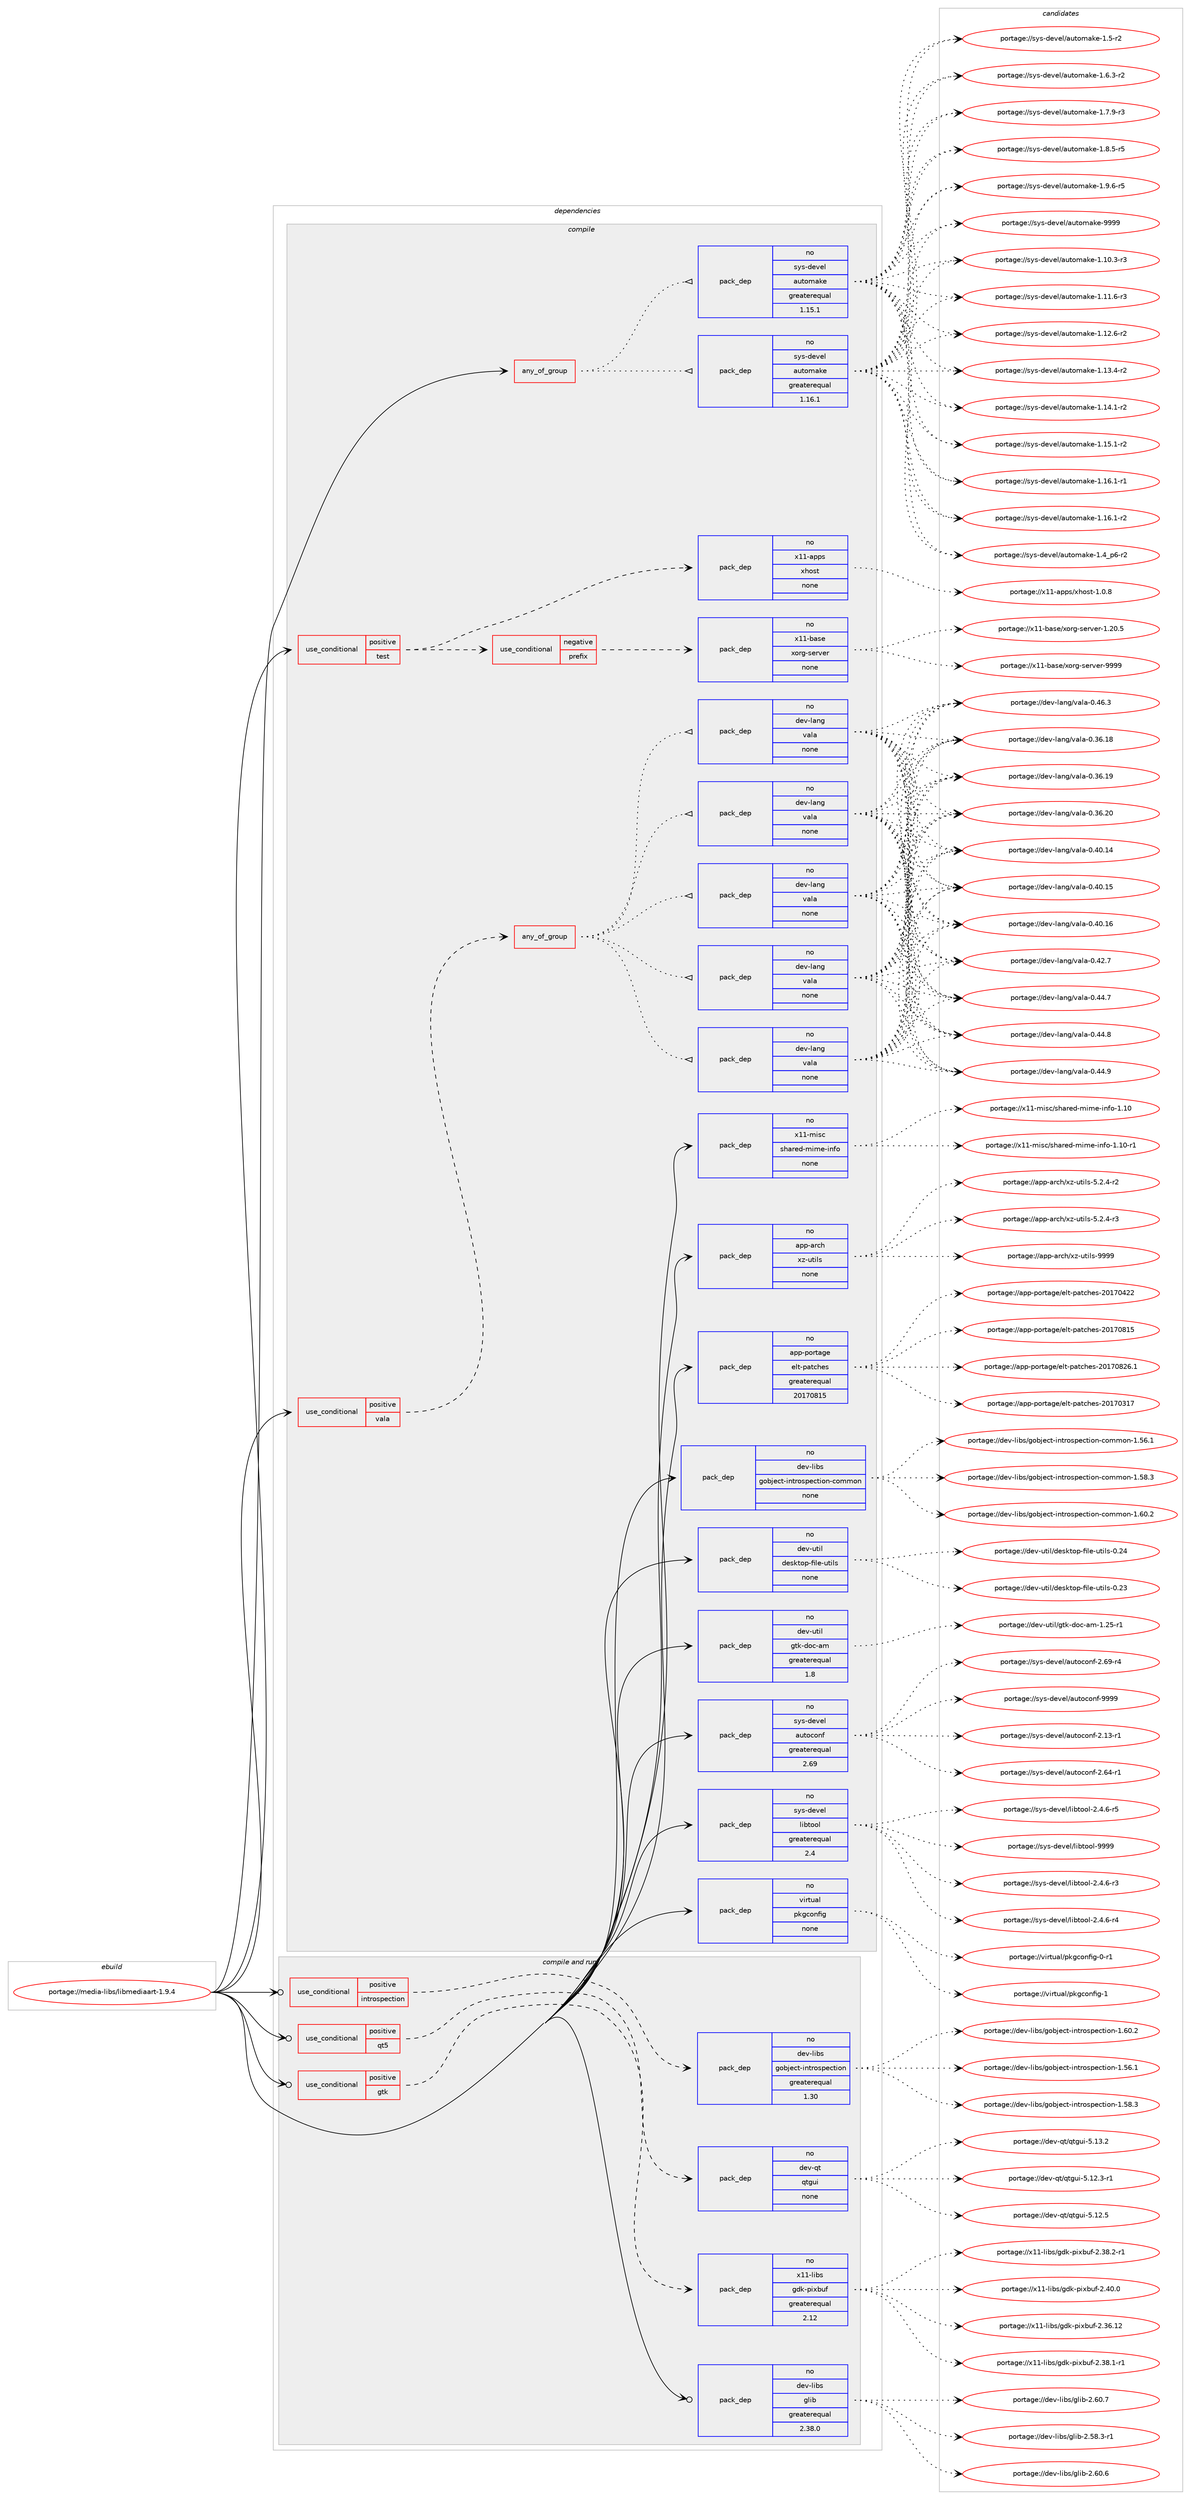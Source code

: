 digraph prolog {

# *************
# Graph options
# *************

newrank=true;
concentrate=true;
compound=true;
graph [rankdir=LR,fontname=Helvetica,fontsize=10,ranksep=1.5];#, ranksep=2.5, nodesep=0.2];
edge  [arrowhead=vee];
node  [fontname=Helvetica,fontsize=10];

# **********
# The ebuild
# **********

subgraph cluster_leftcol {
color=gray;
rank=same;
label=<<i>ebuild</i>>;
id [label="portage://media-libs/libmediaart-1.9.4", color=red, width=4, href="../media-libs/libmediaart-1.9.4.svg"];
}

# ****************
# The dependencies
# ****************

subgraph cluster_midcol {
color=gray;
label=<<i>dependencies</i>>;
subgraph cluster_compile {
fillcolor="#eeeeee";
style=filled;
label=<<i>compile</i>>;
subgraph any5095 {
dependency320853 [label=<<TABLE BORDER="0" CELLBORDER="1" CELLSPACING="0" CELLPADDING="4"><TR><TD CELLPADDING="10">any_of_group</TD></TR></TABLE>>, shape=none, color=red];subgraph pack235538 {
dependency320854 [label=<<TABLE BORDER="0" CELLBORDER="1" CELLSPACING="0" CELLPADDING="4" WIDTH="220"><TR><TD ROWSPAN="6" CELLPADDING="30">pack_dep</TD></TR><TR><TD WIDTH="110">no</TD></TR><TR><TD>sys-devel</TD></TR><TR><TD>automake</TD></TR><TR><TD>greaterequal</TD></TR><TR><TD>1.16.1</TD></TR></TABLE>>, shape=none, color=blue];
}
dependency320853:e -> dependency320854:w [weight=20,style="dotted",arrowhead="oinv"];
subgraph pack235539 {
dependency320855 [label=<<TABLE BORDER="0" CELLBORDER="1" CELLSPACING="0" CELLPADDING="4" WIDTH="220"><TR><TD ROWSPAN="6" CELLPADDING="30">pack_dep</TD></TR><TR><TD WIDTH="110">no</TD></TR><TR><TD>sys-devel</TD></TR><TR><TD>automake</TD></TR><TR><TD>greaterequal</TD></TR><TR><TD>1.15.1</TD></TR></TABLE>>, shape=none, color=blue];
}
dependency320853:e -> dependency320855:w [weight=20,style="dotted",arrowhead="oinv"];
}
id:e -> dependency320853:w [weight=20,style="solid",arrowhead="vee"];
subgraph cond80092 {
dependency320856 [label=<<TABLE BORDER="0" CELLBORDER="1" CELLSPACING="0" CELLPADDING="4"><TR><TD ROWSPAN="3" CELLPADDING="10">use_conditional</TD></TR><TR><TD>positive</TD></TR><TR><TD>test</TD></TR></TABLE>>, shape=none, color=red];
subgraph cond80093 {
dependency320857 [label=<<TABLE BORDER="0" CELLBORDER="1" CELLSPACING="0" CELLPADDING="4"><TR><TD ROWSPAN="3" CELLPADDING="10">use_conditional</TD></TR><TR><TD>negative</TD></TR><TR><TD>prefix</TD></TR></TABLE>>, shape=none, color=red];
subgraph pack235540 {
dependency320858 [label=<<TABLE BORDER="0" CELLBORDER="1" CELLSPACING="0" CELLPADDING="4" WIDTH="220"><TR><TD ROWSPAN="6" CELLPADDING="30">pack_dep</TD></TR><TR><TD WIDTH="110">no</TD></TR><TR><TD>x11-base</TD></TR><TR><TD>xorg-server</TD></TR><TR><TD>none</TD></TR><TR><TD></TD></TR></TABLE>>, shape=none, color=blue];
}
dependency320857:e -> dependency320858:w [weight=20,style="dashed",arrowhead="vee"];
}
dependency320856:e -> dependency320857:w [weight=20,style="dashed",arrowhead="vee"];
subgraph pack235541 {
dependency320859 [label=<<TABLE BORDER="0" CELLBORDER="1" CELLSPACING="0" CELLPADDING="4" WIDTH="220"><TR><TD ROWSPAN="6" CELLPADDING="30">pack_dep</TD></TR><TR><TD WIDTH="110">no</TD></TR><TR><TD>x11-apps</TD></TR><TR><TD>xhost</TD></TR><TR><TD>none</TD></TR><TR><TD></TD></TR></TABLE>>, shape=none, color=blue];
}
dependency320856:e -> dependency320859:w [weight=20,style="dashed",arrowhead="vee"];
}
id:e -> dependency320856:w [weight=20,style="solid",arrowhead="vee"];
subgraph cond80094 {
dependency320860 [label=<<TABLE BORDER="0" CELLBORDER="1" CELLSPACING="0" CELLPADDING="4"><TR><TD ROWSPAN="3" CELLPADDING="10">use_conditional</TD></TR><TR><TD>positive</TD></TR><TR><TD>vala</TD></TR></TABLE>>, shape=none, color=red];
subgraph any5096 {
dependency320861 [label=<<TABLE BORDER="0" CELLBORDER="1" CELLSPACING="0" CELLPADDING="4"><TR><TD CELLPADDING="10">any_of_group</TD></TR></TABLE>>, shape=none, color=red];subgraph pack235542 {
dependency320862 [label=<<TABLE BORDER="0" CELLBORDER="1" CELLSPACING="0" CELLPADDING="4" WIDTH="220"><TR><TD ROWSPAN="6" CELLPADDING="30">pack_dep</TD></TR><TR><TD WIDTH="110">no</TD></TR><TR><TD>dev-lang</TD></TR><TR><TD>vala</TD></TR><TR><TD>none</TD></TR><TR><TD></TD></TR></TABLE>>, shape=none, color=blue];
}
dependency320861:e -> dependency320862:w [weight=20,style="dotted",arrowhead="oinv"];
subgraph pack235543 {
dependency320863 [label=<<TABLE BORDER="0" CELLBORDER="1" CELLSPACING="0" CELLPADDING="4" WIDTH="220"><TR><TD ROWSPAN="6" CELLPADDING="30">pack_dep</TD></TR><TR><TD WIDTH="110">no</TD></TR><TR><TD>dev-lang</TD></TR><TR><TD>vala</TD></TR><TR><TD>none</TD></TR><TR><TD></TD></TR></TABLE>>, shape=none, color=blue];
}
dependency320861:e -> dependency320863:w [weight=20,style="dotted",arrowhead="oinv"];
subgraph pack235544 {
dependency320864 [label=<<TABLE BORDER="0" CELLBORDER="1" CELLSPACING="0" CELLPADDING="4" WIDTH="220"><TR><TD ROWSPAN="6" CELLPADDING="30">pack_dep</TD></TR><TR><TD WIDTH="110">no</TD></TR><TR><TD>dev-lang</TD></TR><TR><TD>vala</TD></TR><TR><TD>none</TD></TR><TR><TD></TD></TR></TABLE>>, shape=none, color=blue];
}
dependency320861:e -> dependency320864:w [weight=20,style="dotted",arrowhead="oinv"];
subgraph pack235545 {
dependency320865 [label=<<TABLE BORDER="0" CELLBORDER="1" CELLSPACING="0" CELLPADDING="4" WIDTH="220"><TR><TD ROWSPAN="6" CELLPADDING="30">pack_dep</TD></TR><TR><TD WIDTH="110">no</TD></TR><TR><TD>dev-lang</TD></TR><TR><TD>vala</TD></TR><TR><TD>none</TD></TR><TR><TD></TD></TR></TABLE>>, shape=none, color=blue];
}
dependency320861:e -> dependency320865:w [weight=20,style="dotted",arrowhead="oinv"];
subgraph pack235546 {
dependency320866 [label=<<TABLE BORDER="0" CELLBORDER="1" CELLSPACING="0" CELLPADDING="4" WIDTH="220"><TR><TD ROWSPAN="6" CELLPADDING="30">pack_dep</TD></TR><TR><TD WIDTH="110">no</TD></TR><TR><TD>dev-lang</TD></TR><TR><TD>vala</TD></TR><TR><TD>none</TD></TR><TR><TD></TD></TR></TABLE>>, shape=none, color=blue];
}
dependency320861:e -> dependency320866:w [weight=20,style="dotted",arrowhead="oinv"];
}
dependency320860:e -> dependency320861:w [weight=20,style="dashed",arrowhead="vee"];
}
id:e -> dependency320860:w [weight=20,style="solid",arrowhead="vee"];
subgraph pack235547 {
dependency320867 [label=<<TABLE BORDER="0" CELLBORDER="1" CELLSPACING="0" CELLPADDING="4" WIDTH="220"><TR><TD ROWSPAN="6" CELLPADDING="30">pack_dep</TD></TR><TR><TD WIDTH="110">no</TD></TR><TR><TD>app-arch</TD></TR><TR><TD>xz-utils</TD></TR><TR><TD>none</TD></TR><TR><TD></TD></TR></TABLE>>, shape=none, color=blue];
}
id:e -> dependency320867:w [weight=20,style="solid",arrowhead="vee"];
subgraph pack235548 {
dependency320868 [label=<<TABLE BORDER="0" CELLBORDER="1" CELLSPACING="0" CELLPADDING="4" WIDTH="220"><TR><TD ROWSPAN="6" CELLPADDING="30">pack_dep</TD></TR><TR><TD WIDTH="110">no</TD></TR><TR><TD>app-portage</TD></TR><TR><TD>elt-patches</TD></TR><TR><TD>greaterequal</TD></TR><TR><TD>20170815</TD></TR></TABLE>>, shape=none, color=blue];
}
id:e -> dependency320868:w [weight=20,style="solid",arrowhead="vee"];
subgraph pack235549 {
dependency320869 [label=<<TABLE BORDER="0" CELLBORDER="1" CELLSPACING="0" CELLPADDING="4" WIDTH="220"><TR><TD ROWSPAN="6" CELLPADDING="30">pack_dep</TD></TR><TR><TD WIDTH="110">no</TD></TR><TR><TD>dev-libs</TD></TR><TR><TD>gobject-introspection-common</TD></TR><TR><TD>none</TD></TR><TR><TD></TD></TR></TABLE>>, shape=none, color=blue];
}
id:e -> dependency320869:w [weight=20,style="solid",arrowhead="vee"];
subgraph pack235550 {
dependency320870 [label=<<TABLE BORDER="0" CELLBORDER="1" CELLSPACING="0" CELLPADDING="4" WIDTH="220"><TR><TD ROWSPAN="6" CELLPADDING="30">pack_dep</TD></TR><TR><TD WIDTH="110">no</TD></TR><TR><TD>dev-util</TD></TR><TR><TD>desktop-file-utils</TD></TR><TR><TD>none</TD></TR><TR><TD></TD></TR></TABLE>>, shape=none, color=blue];
}
id:e -> dependency320870:w [weight=20,style="solid",arrowhead="vee"];
subgraph pack235551 {
dependency320871 [label=<<TABLE BORDER="0" CELLBORDER="1" CELLSPACING="0" CELLPADDING="4" WIDTH="220"><TR><TD ROWSPAN="6" CELLPADDING="30">pack_dep</TD></TR><TR><TD WIDTH="110">no</TD></TR><TR><TD>dev-util</TD></TR><TR><TD>gtk-doc-am</TD></TR><TR><TD>greaterequal</TD></TR><TR><TD>1.8</TD></TR></TABLE>>, shape=none, color=blue];
}
id:e -> dependency320871:w [weight=20,style="solid",arrowhead="vee"];
subgraph pack235552 {
dependency320872 [label=<<TABLE BORDER="0" CELLBORDER="1" CELLSPACING="0" CELLPADDING="4" WIDTH="220"><TR><TD ROWSPAN="6" CELLPADDING="30">pack_dep</TD></TR><TR><TD WIDTH="110">no</TD></TR><TR><TD>sys-devel</TD></TR><TR><TD>autoconf</TD></TR><TR><TD>greaterequal</TD></TR><TR><TD>2.69</TD></TR></TABLE>>, shape=none, color=blue];
}
id:e -> dependency320872:w [weight=20,style="solid",arrowhead="vee"];
subgraph pack235553 {
dependency320873 [label=<<TABLE BORDER="0" CELLBORDER="1" CELLSPACING="0" CELLPADDING="4" WIDTH="220"><TR><TD ROWSPAN="6" CELLPADDING="30">pack_dep</TD></TR><TR><TD WIDTH="110">no</TD></TR><TR><TD>sys-devel</TD></TR><TR><TD>libtool</TD></TR><TR><TD>greaterequal</TD></TR><TR><TD>2.4</TD></TR></TABLE>>, shape=none, color=blue];
}
id:e -> dependency320873:w [weight=20,style="solid",arrowhead="vee"];
subgraph pack235554 {
dependency320874 [label=<<TABLE BORDER="0" CELLBORDER="1" CELLSPACING="0" CELLPADDING="4" WIDTH="220"><TR><TD ROWSPAN="6" CELLPADDING="30">pack_dep</TD></TR><TR><TD WIDTH="110">no</TD></TR><TR><TD>virtual</TD></TR><TR><TD>pkgconfig</TD></TR><TR><TD>none</TD></TR><TR><TD></TD></TR></TABLE>>, shape=none, color=blue];
}
id:e -> dependency320874:w [weight=20,style="solid",arrowhead="vee"];
subgraph pack235555 {
dependency320875 [label=<<TABLE BORDER="0" CELLBORDER="1" CELLSPACING="0" CELLPADDING="4" WIDTH="220"><TR><TD ROWSPAN="6" CELLPADDING="30">pack_dep</TD></TR><TR><TD WIDTH="110">no</TD></TR><TR><TD>x11-misc</TD></TR><TR><TD>shared-mime-info</TD></TR><TR><TD>none</TD></TR><TR><TD></TD></TR></TABLE>>, shape=none, color=blue];
}
id:e -> dependency320875:w [weight=20,style="solid",arrowhead="vee"];
}
subgraph cluster_compileandrun {
fillcolor="#eeeeee";
style=filled;
label=<<i>compile and run</i>>;
subgraph cond80095 {
dependency320876 [label=<<TABLE BORDER="0" CELLBORDER="1" CELLSPACING="0" CELLPADDING="4"><TR><TD ROWSPAN="3" CELLPADDING="10">use_conditional</TD></TR><TR><TD>positive</TD></TR><TR><TD>gtk</TD></TR></TABLE>>, shape=none, color=red];
subgraph pack235556 {
dependency320877 [label=<<TABLE BORDER="0" CELLBORDER="1" CELLSPACING="0" CELLPADDING="4" WIDTH="220"><TR><TD ROWSPAN="6" CELLPADDING="30">pack_dep</TD></TR><TR><TD WIDTH="110">no</TD></TR><TR><TD>x11-libs</TD></TR><TR><TD>gdk-pixbuf</TD></TR><TR><TD>greaterequal</TD></TR><TR><TD>2.12</TD></TR></TABLE>>, shape=none, color=blue];
}
dependency320876:e -> dependency320877:w [weight=20,style="dashed",arrowhead="vee"];
}
id:e -> dependency320876:w [weight=20,style="solid",arrowhead="odotvee"];
subgraph cond80096 {
dependency320878 [label=<<TABLE BORDER="0" CELLBORDER="1" CELLSPACING="0" CELLPADDING="4"><TR><TD ROWSPAN="3" CELLPADDING="10">use_conditional</TD></TR><TR><TD>positive</TD></TR><TR><TD>introspection</TD></TR></TABLE>>, shape=none, color=red];
subgraph pack235557 {
dependency320879 [label=<<TABLE BORDER="0" CELLBORDER="1" CELLSPACING="0" CELLPADDING="4" WIDTH="220"><TR><TD ROWSPAN="6" CELLPADDING="30">pack_dep</TD></TR><TR><TD WIDTH="110">no</TD></TR><TR><TD>dev-libs</TD></TR><TR><TD>gobject-introspection</TD></TR><TR><TD>greaterequal</TD></TR><TR><TD>1.30</TD></TR></TABLE>>, shape=none, color=blue];
}
dependency320878:e -> dependency320879:w [weight=20,style="dashed",arrowhead="vee"];
}
id:e -> dependency320878:w [weight=20,style="solid",arrowhead="odotvee"];
subgraph cond80097 {
dependency320880 [label=<<TABLE BORDER="0" CELLBORDER="1" CELLSPACING="0" CELLPADDING="4"><TR><TD ROWSPAN="3" CELLPADDING="10">use_conditional</TD></TR><TR><TD>positive</TD></TR><TR><TD>qt5</TD></TR></TABLE>>, shape=none, color=red];
subgraph pack235558 {
dependency320881 [label=<<TABLE BORDER="0" CELLBORDER="1" CELLSPACING="0" CELLPADDING="4" WIDTH="220"><TR><TD ROWSPAN="6" CELLPADDING="30">pack_dep</TD></TR><TR><TD WIDTH="110">no</TD></TR><TR><TD>dev-qt</TD></TR><TR><TD>qtgui</TD></TR><TR><TD>none</TD></TR><TR><TD></TD></TR></TABLE>>, shape=none, color=blue];
}
dependency320880:e -> dependency320881:w [weight=20,style="dashed",arrowhead="vee"];
}
id:e -> dependency320880:w [weight=20,style="solid",arrowhead="odotvee"];
subgraph pack235559 {
dependency320882 [label=<<TABLE BORDER="0" CELLBORDER="1" CELLSPACING="0" CELLPADDING="4" WIDTH="220"><TR><TD ROWSPAN="6" CELLPADDING="30">pack_dep</TD></TR><TR><TD WIDTH="110">no</TD></TR><TR><TD>dev-libs</TD></TR><TR><TD>glib</TD></TR><TR><TD>greaterequal</TD></TR><TR><TD>2.38.0</TD></TR></TABLE>>, shape=none, color=blue];
}
id:e -> dependency320882:w [weight=20,style="solid",arrowhead="odotvee"];
}
subgraph cluster_run {
fillcolor="#eeeeee";
style=filled;
label=<<i>run</i>>;
}
}

# **************
# The candidates
# **************

subgraph cluster_choices {
rank=same;
color=gray;
label=<<i>candidates</i>>;

subgraph choice235538 {
color=black;
nodesep=1;
choiceportage11512111545100101118101108479711711611110997107101454946494846514511451 [label="portage://sys-devel/automake-1.10.3-r3", color=red, width=4,href="../sys-devel/automake-1.10.3-r3.svg"];
choiceportage11512111545100101118101108479711711611110997107101454946494946544511451 [label="portage://sys-devel/automake-1.11.6-r3", color=red, width=4,href="../sys-devel/automake-1.11.6-r3.svg"];
choiceportage11512111545100101118101108479711711611110997107101454946495046544511450 [label="portage://sys-devel/automake-1.12.6-r2", color=red, width=4,href="../sys-devel/automake-1.12.6-r2.svg"];
choiceportage11512111545100101118101108479711711611110997107101454946495146524511450 [label="portage://sys-devel/automake-1.13.4-r2", color=red, width=4,href="../sys-devel/automake-1.13.4-r2.svg"];
choiceportage11512111545100101118101108479711711611110997107101454946495246494511450 [label="portage://sys-devel/automake-1.14.1-r2", color=red, width=4,href="../sys-devel/automake-1.14.1-r2.svg"];
choiceportage11512111545100101118101108479711711611110997107101454946495346494511450 [label="portage://sys-devel/automake-1.15.1-r2", color=red, width=4,href="../sys-devel/automake-1.15.1-r2.svg"];
choiceportage11512111545100101118101108479711711611110997107101454946495446494511449 [label="portage://sys-devel/automake-1.16.1-r1", color=red, width=4,href="../sys-devel/automake-1.16.1-r1.svg"];
choiceportage11512111545100101118101108479711711611110997107101454946495446494511450 [label="portage://sys-devel/automake-1.16.1-r2", color=red, width=4,href="../sys-devel/automake-1.16.1-r2.svg"];
choiceportage115121115451001011181011084797117116111109971071014549465295112544511450 [label="portage://sys-devel/automake-1.4_p6-r2", color=red, width=4,href="../sys-devel/automake-1.4_p6-r2.svg"];
choiceportage11512111545100101118101108479711711611110997107101454946534511450 [label="portage://sys-devel/automake-1.5-r2", color=red, width=4,href="../sys-devel/automake-1.5-r2.svg"];
choiceportage115121115451001011181011084797117116111109971071014549465446514511450 [label="portage://sys-devel/automake-1.6.3-r2", color=red, width=4,href="../sys-devel/automake-1.6.3-r2.svg"];
choiceportage115121115451001011181011084797117116111109971071014549465546574511451 [label="portage://sys-devel/automake-1.7.9-r3", color=red, width=4,href="../sys-devel/automake-1.7.9-r3.svg"];
choiceportage115121115451001011181011084797117116111109971071014549465646534511453 [label="portage://sys-devel/automake-1.8.5-r5", color=red, width=4,href="../sys-devel/automake-1.8.5-r5.svg"];
choiceportage115121115451001011181011084797117116111109971071014549465746544511453 [label="portage://sys-devel/automake-1.9.6-r5", color=red, width=4,href="../sys-devel/automake-1.9.6-r5.svg"];
choiceportage115121115451001011181011084797117116111109971071014557575757 [label="portage://sys-devel/automake-9999", color=red, width=4,href="../sys-devel/automake-9999.svg"];
dependency320854:e -> choiceportage11512111545100101118101108479711711611110997107101454946494846514511451:w [style=dotted,weight="100"];
dependency320854:e -> choiceportage11512111545100101118101108479711711611110997107101454946494946544511451:w [style=dotted,weight="100"];
dependency320854:e -> choiceportage11512111545100101118101108479711711611110997107101454946495046544511450:w [style=dotted,weight="100"];
dependency320854:e -> choiceportage11512111545100101118101108479711711611110997107101454946495146524511450:w [style=dotted,weight="100"];
dependency320854:e -> choiceportage11512111545100101118101108479711711611110997107101454946495246494511450:w [style=dotted,weight="100"];
dependency320854:e -> choiceportage11512111545100101118101108479711711611110997107101454946495346494511450:w [style=dotted,weight="100"];
dependency320854:e -> choiceportage11512111545100101118101108479711711611110997107101454946495446494511449:w [style=dotted,weight="100"];
dependency320854:e -> choiceportage11512111545100101118101108479711711611110997107101454946495446494511450:w [style=dotted,weight="100"];
dependency320854:e -> choiceportage115121115451001011181011084797117116111109971071014549465295112544511450:w [style=dotted,weight="100"];
dependency320854:e -> choiceportage11512111545100101118101108479711711611110997107101454946534511450:w [style=dotted,weight="100"];
dependency320854:e -> choiceportage115121115451001011181011084797117116111109971071014549465446514511450:w [style=dotted,weight="100"];
dependency320854:e -> choiceportage115121115451001011181011084797117116111109971071014549465546574511451:w [style=dotted,weight="100"];
dependency320854:e -> choiceportage115121115451001011181011084797117116111109971071014549465646534511453:w [style=dotted,weight="100"];
dependency320854:e -> choiceportage115121115451001011181011084797117116111109971071014549465746544511453:w [style=dotted,weight="100"];
dependency320854:e -> choiceportage115121115451001011181011084797117116111109971071014557575757:w [style=dotted,weight="100"];
}
subgraph choice235539 {
color=black;
nodesep=1;
choiceportage11512111545100101118101108479711711611110997107101454946494846514511451 [label="portage://sys-devel/automake-1.10.3-r3", color=red, width=4,href="../sys-devel/automake-1.10.3-r3.svg"];
choiceportage11512111545100101118101108479711711611110997107101454946494946544511451 [label="portage://sys-devel/automake-1.11.6-r3", color=red, width=4,href="../sys-devel/automake-1.11.6-r3.svg"];
choiceportage11512111545100101118101108479711711611110997107101454946495046544511450 [label="portage://sys-devel/automake-1.12.6-r2", color=red, width=4,href="../sys-devel/automake-1.12.6-r2.svg"];
choiceportage11512111545100101118101108479711711611110997107101454946495146524511450 [label="portage://sys-devel/automake-1.13.4-r2", color=red, width=4,href="../sys-devel/automake-1.13.4-r2.svg"];
choiceportage11512111545100101118101108479711711611110997107101454946495246494511450 [label="portage://sys-devel/automake-1.14.1-r2", color=red, width=4,href="../sys-devel/automake-1.14.1-r2.svg"];
choiceportage11512111545100101118101108479711711611110997107101454946495346494511450 [label="portage://sys-devel/automake-1.15.1-r2", color=red, width=4,href="../sys-devel/automake-1.15.1-r2.svg"];
choiceportage11512111545100101118101108479711711611110997107101454946495446494511449 [label="portage://sys-devel/automake-1.16.1-r1", color=red, width=4,href="../sys-devel/automake-1.16.1-r1.svg"];
choiceportage11512111545100101118101108479711711611110997107101454946495446494511450 [label="portage://sys-devel/automake-1.16.1-r2", color=red, width=4,href="../sys-devel/automake-1.16.1-r2.svg"];
choiceportage115121115451001011181011084797117116111109971071014549465295112544511450 [label="portage://sys-devel/automake-1.4_p6-r2", color=red, width=4,href="../sys-devel/automake-1.4_p6-r2.svg"];
choiceportage11512111545100101118101108479711711611110997107101454946534511450 [label="portage://sys-devel/automake-1.5-r2", color=red, width=4,href="../sys-devel/automake-1.5-r2.svg"];
choiceportage115121115451001011181011084797117116111109971071014549465446514511450 [label="portage://sys-devel/automake-1.6.3-r2", color=red, width=4,href="../sys-devel/automake-1.6.3-r2.svg"];
choiceportage115121115451001011181011084797117116111109971071014549465546574511451 [label="portage://sys-devel/automake-1.7.9-r3", color=red, width=4,href="../sys-devel/automake-1.7.9-r3.svg"];
choiceportage115121115451001011181011084797117116111109971071014549465646534511453 [label="portage://sys-devel/automake-1.8.5-r5", color=red, width=4,href="../sys-devel/automake-1.8.5-r5.svg"];
choiceportage115121115451001011181011084797117116111109971071014549465746544511453 [label="portage://sys-devel/automake-1.9.6-r5", color=red, width=4,href="../sys-devel/automake-1.9.6-r5.svg"];
choiceportage115121115451001011181011084797117116111109971071014557575757 [label="portage://sys-devel/automake-9999", color=red, width=4,href="../sys-devel/automake-9999.svg"];
dependency320855:e -> choiceportage11512111545100101118101108479711711611110997107101454946494846514511451:w [style=dotted,weight="100"];
dependency320855:e -> choiceportage11512111545100101118101108479711711611110997107101454946494946544511451:w [style=dotted,weight="100"];
dependency320855:e -> choiceportage11512111545100101118101108479711711611110997107101454946495046544511450:w [style=dotted,weight="100"];
dependency320855:e -> choiceportage11512111545100101118101108479711711611110997107101454946495146524511450:w [style=dotted,weight="100"];
dependency320855:e -> choiceportage11512111545100101118101108479711711611110997107101454946495246494511450:w [style=dotted,weight="100"];
dependency320855:e -> choiceportage11512111545100101118101108479711711611110997107101454946495346494511450:w [style=dotted,weight="100"];
dependency320855:e -> choiceportage11512111545100101118101108479711711611110997107101454946495446494511449:w [style=dotted,weight="100"];
dependency320855:e -> choiceportage11512111545100101118101108479711711611110997107101454946495446494511450:w [style=dotted,weight="100"];
dependency320855:e -> choiceportage115121115451001011181011084797117116111109971071014549465295112544511450:w [style=dotted,weight="100"];
dependency320855:e -> choiceportage11512111545100101118101108479711711611110997107101454946534511450:w [style=dotted,weight="100"];
dependency320855:e -> choiceportage115121115451001011181011084797117116111109971071014549465446514511450:w [style=dotted,weight="100"];
dependency320855:e -> choiceportage115121115451001011181011084797117116111109971071014549465546574511451:w [style=dotted,weight="100"];
dependency320855:e -> choiceportage115121115451001011181011084797117116111109971071014549465646534511453:w [style=dotted,weight="100"];
dependency320855:e -> choiceportage115121115451001011181011084797117116111109971071014549465746544511453:w [style=dotted,weight="100"];
dependency320855:e -> choiceportage115121115451001011181011084797117116111109971071014557575757:w [style=dotted,weight="100"];
}
subgraph choice235540 {
color=black;
nodesep=1;
choiceportage1204949459897115101471201111141034511510111411810111445494650484653 [label="portage://x11-base/xorg-server-1.20.5", color=red, width=4,href="../x11-base/xorg-server-1.20.5.svg"];
choiceportage120494945989711510147120111114103451151011141181011144557575757 [label="portage://x11-base/xorg-server-9999", color=red, width=4,href="../x11-base/xorg-server-9999.svg"];
dependency320858:e -> choiceportage1204949459897115101471201111141034511510111411810111445494650484653:w [style=dotted,weight="100"];
dependency320858:e -> choiceportage120494945989711510147120111114103451151011141181011144557575757:w [style=dotted,weight="100"];
}
subgraph choice235541 {
color=black;
nodesep=1;
choiceportage1204949459711211211547120104111115116454946484656 [label="portage://x11-apps/xhost-1.0.8", color=red, width=4,href="../x11-apps/xhost-1.0.8.svg"];
dependency320859:e -> choiceportage1204949459711211211547120104111115116454946484656:w [style=dotted,weight="100"];
}
subgraph choice235542 {
color=black;
nodesep=1;
choiceportage10010111845108971101034711897108974548465154464956 [label="portage://dev-lang/vala-0.36.18", color=red, width=4,href="../dev-lang/vala-0.36.18.svg"];
choiceportage10010111845108971101034711897108974548465154464957 [label="portage://dev-lang/vala-0.36.19", color=red, width=4,href="../dev-lang/vala-0.36.19.svg"];
choiceportage10010111845108971101034711897108974548465154465048 [label="portage://dev-lang/vala-0.36.20", color=red, width=4,href="../dev-lang/vala-0.36.20.svg"];
choiceportage10010111845108971101034711897108974548465248464952 [label="portage://dev-lang/vala-0.40.14", color=red, width=4,href="../dev-lang/vala-0.40.14.svg"];
choiceportage10010111845108971101034711897108974548465248464953 [label="portage://dev-lang/vala-0.40.15", color=red, width=4,href="../dev-lang/vala-0.40.15.svg"];
choiceportage10010111845108971101034711897108974548465248464954 [label="portage://dev-lang/vala-0.40.16", color=red, width=4,href="../dev-lang/vala-0.40.16.svg"];
choiceportage100101118451089711010347118971089745484652504655 [label="portage://dev-lang/vala-0.42.7", color=red, width=4,href="../dev-lang/vala-0.42.7.svg"];
choiceportage100101118451089711010347118971089745484652524655 [label="portage://dev-lang/vala-0.44.7", color=red, width=4,href="../dev-lang/vala-0.44.7.svg"];
choiceportage100101118451089711010347118971089745484652524656 [label="portage://dev-lang/vala-0.44.8", color=red, width=4,href="../dev-lang/vala-0.44.8.svg"];
choiceportage100101118451089711010347118971089745484652524657 [label="portage://dev-lang/vala-0.44.9", color=red, width=4,href="../dev-lang/vala-0.44.9.svg"];
choiceportage100101118451089711010347118971089745484652544651 [label="portage://dev-lang/vala-0.46.3", color=red, width=4,href="../dev-lang/vala-0.46.3.svg"];
dependency320862:e -> choiceportage10010111845108971101034711897108974548465154464956:w [style=dotted,weight="100"];
dependency320862:e -> choiceportage10010111845108971101034711897108974548465154464957:w [style=dotted,weight="100"];
dependency320862:e -> choiceportage10010111845108971101034711897108974548465154465048:w [style=dotted,weight="100"];
dependency320862:e -> choiceportage10010111845108971101034711897108974548465248464952:w [style=dotted,weight="100"];
dependency320862:e -> choiceportage10010111845108971101034711897108974548465248464953:w [style=dotted,weight="100"];
dependency320862:e -> choiceportage10010111845108971101034711897108974548465248464954:w [style=dotted,weight="100"];
dependency320862:e -> choiceportage100101118451089711010347118971089745484652504655:w [style=dotted,weight="100"];
dependency320862:e -> choiceportage100101118451089711010347118971089745484652524655:w [style=dotted,weight="100"];
dependency320862:e -> choiceportage100101118451089711010347118971089745484652524656:w [style=dotted,weight="100"];
dependency320862:e -> choiceportage100101118451089711010347118971089745484652524657:w [style=dotted,weight="100"];
dependency320862:e -> choiceportage100101118451089711010347118971089745484652544651:w [style=dotted,weight="100"];
}
subgraph choice235543 {
color=black;
nodesep=1;
choiceportage10010111845108971101034711897108974548465154464956 [label="portage://dev-lang/vala-0.36.18", color=red, width=4,href="../dev-lang/vala-0.36.18.svg"];
choiceportage10010111845108971101034711897108974548465154464957 [label="portage://dev-lang/vala-0.36.19", color=red, width=4,href="../dev-lang/vala-0.36.19.svg"];
choiceportage10010111845108971101034711897108974548465154465048 [label="portage://dev-lang/vala-0.36.20", color=red, width=4,href="../dev-lang/vala-0.36.20.svg"];
choiceportage10010111845108971101034711897108974548465248464952 [label="portage://dev-lang/vala-0.40.14", color=red, width=4,href="../dev-lang/vala-0.40.14.svg"];
choiceportage10010111845108971101034711897108974548465248464953 [label="portage://dev-lang/vala-0.40.15", color=red, width=4,href="../dev-lang/vala-0.40.15.svg"];
choiceportage10010111845108971101034711897108974548465248464954 [label="portage://dev-lang/vala-0.40.16", color=red, width=4,href="../dev-lang/vala-0.40.16.svg"];
choiceportage100101118451089711010347118971089745484652504655 [label="portage://dev-lang/vala-0.42.7", color=red, width=4,href="../dev-lang/vala-0.42.7.svg"];
choiceportage100101118451089711010347118971089745484652524655 [label="portage://dev-lang/vala-0.44.7", color=red, width=4,href="../dev-lang/vala-0.44.7.svg"];
choiceportage100101118451089711010347118971089745484652524656 [label="portage://dev-lang/vala-0.44.8", color=red, width=4,href="../dev-lang/vala-0.44.8.svg"];
choiceportage100101118451089711010347118971089745484652524657 [label="portage://dev-lang/vala-0.44.9", color=red, width=4,href="../dev-lang/vala-0.44.9.svg"];
choiceportage100101118451089711010347118971089745484652544651 [label="portage://dev-lang/vala-0.46.3", color=red, width=4,href="../dev-lang/vala-0.46.3.svg"];
dependency320863:e -> choiceportage10010111845108971101034711897108974548465154464956:w [style=dotted,weight="100"];
dependency320863:e -> choiceportage10010111845108971101034711897108974548465154464957:w [style=dotted,weight="100"];
dependency320863:e -> choiceportage10010111845108971101034711897108974548465154465048:w [style=dotted,weight="100"];
dependency320863:e -> choiceportage10010111845108971101034711897108974548465248464952:w [style=dotted,weight="100"];
dependency320863:e -> choiceportage10010111845108971101034711897108974548465248464953:w [style=dotted,weight="100"];
dependency320863:e -> choiceportage10010111845108971101034711897108974548465248464954:w [style=dotted,weight="100"];
dependency320863:e -> choiceportage100101118451089711010347118971089745484652504655:w [style=dotted,weight="100"];
dependency320863:e -> choiceportage100101118451089711010347118971089745484652524655:w [style=dotted,weight="100"];
dependency320863:e -> choiceportage100101118451089711010347118971089745484652524656:w [style=dotted,weight="100"];
dependency320863:e -> choiceportage100101118451089711010347118971089745484652524657:w [style=dotted,weight="100"];
dependency320863:e -> choiceportage100101118451089711010347118971089745484652544651:w [style=dotted,weight="100"];
}
subgraph choice235544 {
color=black;
nodesep=1;
choiceportage10010111845108971101034711897108974548465154464956 [label="portage://dev-lang/vala-0.36.18", color=red, width=4,href="../dev-lang/vala-0.36.18.svg"];
choiceportage10010111845108971101034711897108974548465154464957 [label="portage://dev-lang/vala-0.36.19", color=red, width=4,href="../dev-lang/vala-0.36.19.svg"];
choiceportage10010111845108971101034711897108974548465154465048 [label="portage://dev-lang/vala-0.36.20", color=red, width=4,href="../dev-lang/vala-0.36.20.svg"];
choiceportage10010111845108971101034711897108974548465248464952 [label="portage://dev-lang/vala-0.40.14", color=red, width=4,href="../dev-lang/vala-0.40.14.svg"];
choiceportage10010111845108971101034711897108974548465248464953 [label="portage://dev-lang/vala-0.40.15", color=red, width=4,href="../dev-lang/vala-0.40.15.svg"];
choiceportage10010111845108971101034711897108974548465248464954 [label="portage://dev-lang/vala-0.40.16", color=red, width=4,href="../dev-lang/vala-0.40.16.svg"];
choiceportage100101118451089711010347118971089745484652504655 [label="portage://dev-lang/vala-0.42.7", color=red, width=4,href="../dev-lang/vala-0.42.7.svg"];
choiceportage100101118451089711010347118971089745484652524655 [label="portage://dev-lang/vala-0.44.7", color=red, width=4,href="../dev-lang/vala-0.44.7.svg"];
choiceportage100101118451089711010347118971089745484652524656 [label="portage://dev-lang/vala-0.44.8", color=red, width=4,href="../dev-lang/vala-0.44.8.svg"];
choiceportage100101118451089711010347118971089745484652524657 [label="portage://dev-lang/vala-0.44.9", color=red, width=4,href="../dev-lang/vala-0.44.9.svg"];
choiceportage100101118451089711010347118971089745484652544651 [label="portage://dev-lang/vala-0.46.3", color=red, width=4,href="../dev-lang/vala-0.46.3.svg"];
dependency320864:e -> choiceportage10010111845108971101034711897108974548465154464956:w [style=dotted,weight="100"];
dependency320864:e -> choiceportage10010111845108971101034711897108974548465154464957:w [style=dotted,weight="100"];
dependency320864:e -> choiceportage10010111845108971101034711897108974548465154465048:w [style=dotted,weight="100"];
dependency320864:e -> choiceportage10010111845108971101034711897108974548465248464952:w [style=dotted,weight="100"];
dependency320864:e -> choiceportage10010111845108971101034711897108974548465248464953:w [style=dotted,weight="100"];
dependency320864:e -> choiceportage10010111845108971101034711897108974548465248464954:w [style=dotted,weight="100"];
dependency320864:e -> choiceportage100101118451089711010347118971089745484652504655:w [style=dotted,weight="100"];
dependency320864:e -> choiceportage100101118451089711010347118971089745484652524655:w [style=dotted,weight="100"];
dependency320864:e -> choiceportage100101118451089711010347118971089745484652524656:w [style=dotted,weight="100"];
dependency320864:e -> choiceportage100101118451089711010347118971089745484652524657:w [style=dotted,weight="100"];
dependency320864:e -> choiceportage100101118451089711010347118971089745484652544651:w [style=dotted,weight="100"];
}
subgraph choice235545 {
color=black;
nodesep=1;
choiceportage10010111845108971101034711897108974548465154464956 [label="portage://dev-lang/vala-0.36.18", color=red, width=4,href="../dev-lang/vala-0.36.18.svg"];
choiceportage10010111845108971101034711897108974548465154464957 [label="portage://dev-lang/vala-0.36.19", color=red, width=4,href="../dev-lang/vala-0.36.19.svg"];
choiceportage10010111845108971101034711897108974548465154465048 [label="portage://dev-lang/vala-0.36.20", color=red, width=4,href="../dev-lang/vala-0.36.20.svg"];
choiceportage10010111845108971101034711897108974548465248464952 [label="portage://dev-lang/vala-0.40.14", color=red, width=4,href="../dev-lang/vala-0.40.14.svg"];
choiceportage10010111845108971101034711897108974548465248464953 [label="portage://dev-lang/vala-0.40.15", color=red, width=4,href="../dev-lang/vala-0.40.15.svg"];
choiceportage10010111845108971101034711897108974548465248464954 [label="portage://dev-lang/vala-0.40.16", color=red, width=4,href="../dev-lang/vala-0.40.16.svg"];
choiceportage100101118451089711010347118971089745484652504655 [label="portage://dev-lang/vala-0.42.7", color=red, width=4,href="../dev-lang/vala-0.42.7.svg"];
choiceportage100101118451089711010347118971089745484652524655 [label="portage://dev-lang/vala-0.44.7", color=red, width=4,href="../dev-lang/vala-0.44.7.svg"];
choiceportage100101118451089711010347118971089745484652524656 [label="portage://dev-lang/vala-0.44.8", color=red, width=4,href="../dev-lang/vala-0.44.8.svg"];
choiceportage100101118451089711010347118971089745484652524657 [label="portage://dev-lang/vala-0.44.9", color=red, width=4,href="../dev-lang/vala-0.44.9.svg"];
choiceportage100101118451089711010347118971089745484652544651 [label="portage://dev-lang/vala-0.46.3", color=red, width=4,href="../dev-lang/vala-0.46.3.svg"];
dependency320865:e -> choiceportage10010111845108971101034711897108974548465154464956:w [style=dotted,weight="100"];
dependency320865:e -> choiceportage10010111845108971101034711897108974548465154464957:w [style=dotted,weight="100"];
dependency320865:e -> choiceportage10010111845108971101034711897108974548465154465048:w [style=dotted,weight="100"];
dependency320865:e -> choiceportage10010111845108971101034711897108974548465248464952:w [style=dotted,weight="100"];
dependency320865:e -> choiceportage10010111845108971101034711897108974548465248464953:w [style=dotted,weight="100"];
dependency320865:e -> choiceportage10010111845108971101034711897108974548465248464954:w [style=dotted,weight="100"];
dependency320865:e -> choiceportage100101118451089711010347118971089745484652504655:w [style=dotted,weight="100"];
dependency320865:e -> choiceportage100101118451089711010347118971089745484652524655:w [style=dotted,weight="100"];
dependency320865:e -> choiceportage100101118451089711010347118971089745484652524656:w [style=dotted,weight="100"];
dependency320865:e -> choiceportage100101118451089711010347118971089745484652524657:w [style=dotted,weight="100"];
dependency320865:e -> choiceportage100101118451089711010347118971089745484652544651:w [style=dotted,weight="100"];
}
subgraph choice235546 {
color=black;
nodesep=1;
choiceportage10010111845108971101034711897108974548465154464956 [label="portage://dev-lang/vala-0.36.18", color=red, width=4,href="../dev-lang/vala-0.36.18.svg"];
choiceportage10010111845108971101034711897108974548465154464957 [label="portage://dev-lang/vala-0.36.19", color=red, width=4,href="../dev-lang/vala-0.36.19.svg"];
choiceportage10010111845108971101034711897108974548465154465048 [label="portage://dev-lang/vala-0.36.20", color=red, width=4,href="../dev-lang/vala-0.36.20.svg"];
choiceportage10010111845108971101034711897108974548465248464952 [label="portage://dev-lang/vala-0.40.14", color=red, width=4,href="../dev-lang/vala-0.40.14.svg"];
choiceportage10010111845108971101034711897108974548465248464953 [label="portage://dev-lang/vala-0.40.15", color=red, width=4,href="../dev-lang/vala-0.40.15.svg"];
choiceportage10010111845108971101034711897108974548465248464954 [label="portage://dev-lang/vala-0.40.16", color=red, width=4,href="../dev-lang/vala-0.40.16.svg"];
choiceportage100101118451089711010347118971089745484652504655 [label="portage://dev-lang/vala-0.42.7", color=red, width=4,href="../dev-lang/vala-0.42.7.svg"];
choiceportage100101118451089711010347118971089745484652524655 [label="portage://dev-lang/vala-0.44.7", color=red, width=4,href="../dev-lang/vala-0.44.7.svg"];
choiceportage100101118451089711010347118971089745484652524656 [label="portage://dev-lang/vala-0.44.8", color=red, width=4,href="../dev-lang/vala-0.44.8.svg"];
choiceportage100101118451089711010347118971089745484652524657 [label="portage://dev-lang/vala-0.44.9", color=red, width=4,href="../dev-lang/vala-0.44.9.svg"];
choiceportage100101118451089711010347118971089745484652544651 [label="portage://dev-lang/vala-0.46.3", color=red, width=4,href="../dev-lang/vala-0.46.3.svg"];
dependency320866:e -> choiceportage10010111845108971101034711897108974548465154464956:w [style=dotted,weight="100"];
dependency320866:e -> choiceportage10010111845108971101034711897108974548465154464957:w [style=dotted,weight="100"];
dependency320866:e -> choiceportage10010111845108971101034711897108974548465154465048:w [style=dotted,weight="100"];
dependency320866:e -> choiceportage10010111845108971101034711897108974548465248464952:w [style=dotted,weight="100"];
dependency320866:e -> choiceportage10010111845108971101034711897108974548465248464953:w [style=dotted,weight="100"];
dependency320866:e -> choiceportage10010111845108971101034711897108974548465248464954:w [style=dotted,weight="100"];
dependency320866:e -> choiceportage100101118451089711010347118971089745484652504655:w [style=dotted,weight="100"];
dependency320866:e -> choiceportage100101118451089711010347118971089745484652524655:w [style=dotted,weight="100"];
dependency320866:e -> choiceportage100101118451089711010347118971089745484652524656:w [style=dotted,weight="100"];
dependency320866:e -> choiceportage100101118451089711010347118971089745484652524657:w [style=dotted,weight="100"];
dependency320866:e -> choiceportage100101118451089711010347118971089745484652544651:w [style=dotted,weight="100"];
}
subgraph choice235547 {
color=black;
nodesep=1;
choiceportage9711211245971149910447120122451171161051081154553465046524511450 [label="portage://app-arch/xz-utils-5.2.4-r2", color=red, width=4,href="../app-arch/xz-utils-5.2.4-r2.svg"];
choiceportage9711211245971149910447120122451171161051081154553465046524511451 [label="portage://app-arch/xz-utils-5.2.4-r3", color=red, width=4,href="../app-arch/xz-utils-5.2.4-r3.svg"];
choiceportage9711211245971149910447120122451171161051081154557575757 [label="portage://app-arch/xz-utils-9999", color=red, width=4,href="../app-arch/xz-utils-9999.svg"];
dependency320867:e -> choiceportage9711211245971149910447120122451171161051081154553465046524511450:w [style=dotted,weight="100"];
dependency320867:e -> choiceportage9711211245971149910447120122451171161051081154553465046524511451:w [style=dotted,weight="100"];
dependency320867:e -> choiceportage9711211245971149910447120122451171161051081154557575757:w [style=dotted,weight="100"];
}
subgraph choice235548 {
color=black;
nodesep=1;
choiceportage97112112451121111141169710310147101108116451129711699104101115455048495548514955 [label="portage://app-portage/elt-patches-20170317", color=red, width=4,href="../app-portage/elt-patches-20170317.svg"];
choiceportage97112112451121111141169710310147101108116451129711699104101115455048495548525050 [label="portage://app-portage/elt-patches-20170422", color=red, width=4,href="../app-portage/elt-patches-20170422.svg"];
choiceportage97112112451121111141169710310147101108116451129711699104101115455048495548564953 [label="portage://app-portage/elt-patches-20170815", color=red, width=4,href="../app-portage/elt-patches-20170815.svg"];
choiceportage971121124511211111411697103101471011081164511297116991041011154550484955485650544649 [label="portage://app-portage/elt-patches-20170826.1", color=red, width=4,href="../app-portage/elt-patches-20170826.1.svg"];
dependency320868:e -> choiceportage97112112451121111141169710310147101108116451129711699104101115455048495548514955:w [style=dotted,weight="100"];
dependency320868:e -> choiceportage97112112451121111141169710310147101108116451129711699104101115455048495548525050:w [style=dotted,weight="100"];
dependency320868:e -> choiceportage97112112451121111141169710310147101108116451129711699104101115455048495548564953:w [style=dotted,weight="100"];
dependency320868:e -> choiceportage971121124511211111411697103101471011081164511297116991041011154550484955485650544649:w [style=dotted,weight="100"];
}
subgraph choice235549 {
color=black;
nodesep=1;
choiceportage10010111845108105981154710311198106101991164510511011611411111511210199116105111110459911110910911111045494653544649 [label="portage://dev-libs/gobject-introspection-common-1.56.1", color=red, width=4,href="../dev-libs/gobject-introspection-common-1.56.1.svg"];
choiceportage10010111845108105981154710311198106101991164510511011611411111511210199116105111110459911110910911111045494653564651 [label="portage://dev-libs/gobject-introspection-common-1.58.3", color=red, width=4,href="../dev-libs/gobject-introspection-common-1.58.3.svg"];
choiceportage10010111845108105981154710311198106101991164510511011611411111511210199116105111110459911110910911111045494654484650 [label="portage://dev-libs/gobject-introspection-common-1.60.2", color=red, width=4,href="../dev-libs/gobject-introspection-common-1.60.2.svg"];
dependency320869:e -> choiceportage10010111845108105981154710311198106101991164510511011611411111511210199116105111110459911110910911111045494653544649:w [style=dotted,weight="100"];
dependency320869:e -> choiceportage10010111845108105981154710311198106101991164510511011611411111511210199116105111110459911110910911111045494653564651:w [style=dotted,weight="100"];
dependency320869:e -> choiceportage10010111845108105981154710311198106101991164510511011611411111511210199116105111110459911110910911111045494654484650:w [style=dotted,weight="100"];
}
subgraph choice235550 {
color=black;
nodesep=1;
choiceportage100101118451171161051084710010111510711611111245102105108101451171161051081154548465051 [label="portage://dev-util/desktop-file-utils-0.23", color=red, width=4,href="../dev-util/desktop-file-utils-0.23.svg"];
choiceportage100101118451171161051084710010111510711611111245102105108101451171161051081154548465052 [label="portage://dev-util/desktop-file-utils-0.24", color=red, width=4,href="../dev-util/desktop-file-utils-0.24.svg"];
dependency320870:e -> choiceportage100101118451171161051084710010111510711611111245102105108101451171161051081154548465051:w [style=dotted,weight="100"];
dependency320870:e -> choiceportage100101118451171161051084710010111510711611111245102105108101451171161051081154548465052:w [style=dotted,weight="100"];
}
subgraph choice235551 {
color=black;
nodesep=1;
choiceportage10010111845117116105108471031161074510011199459710945494650534511449 [label="portage://dev-util/gtk-doc-am-1.25-r1", color=red, width=4,href="../dev-util/gtk-doc-am-1.25-r1.svg"];
dependency320871:e -> choiceportage10010111845117116105108471031161074510011199459710945494650534511449:w [style=dotted,weight="100"];
}
subgraph choice235552 {
color=black;
nodesep=1;
choiceportage1151211154510010111810110847971171161119911111010245504649514511449 [label="portage://sys-devel/autoconf-2.13-r1", color=red, width=4,href="../sys-devel/autoconf-2.13-r1.svg"];
choiceportage1151211154510010111810110847971171161119911111010245504654524511449 [label="portage://sys-devel/autoconf-2.64-r1", color=red, width=4,href="../sys-devel/autoconf-2.64-r1.svg"];
choiceportage1151211154510010111810110847971171161119911111010245504654574511452 [label="portage://sys-devel/autoconf-2.69-r4", color=red, width=4,href="../sys-devel/autoconf-2.69-r4.svg"];
choiceportage115121115451001011181011084797117116111991111101024557575757 [label="portage://sys-devel/autoconf-9999", color=red, width=4,href="../sys-devel/autoconf-9999.svg"];
dependency320872:e -> choiceportage1151211154510010111810110847971171161119911111010245504649514511449:w [style=dotted,weight="100"];
dependency320872:e -> choiceportage1151211154510010111810110847971171161119911111010245504654524511449:w [style=dotted,weight="100"];
dependency320872:e -> choiceportage1151211154510010111810110847971171161119911111010245504654574511452:w [style=dotted,weight="100"];
dependency320872:e -> choiceportage115121115451001011181011084797117116111991111101024557575757:w [style=dotted,weight="100"];
}
subgraph choice235553 {
color=black;
nodesep=1;
choiceportage1151211154510010111810110847108105981161111111084550465246544511451 [label="portage://sys-devel/libtool-2.4.6-r3", color=red, width=4,href="../sys-devel/libtool-2.4.6-r3.svg"];
choiceportage1151211154510010111810110847108105981161111111084550465246544511452 [label="portage://sys-devel/libtool-2.4.6-r4", color=red, width=4,href="../sys-devel/libtool-2.4.6-r4.svg"];
choiceportage1151211154510010111810110847108105981161111111084550465246544511453 [label="portage://sys-devel/libtool-2.4.6-r5", color=red, width=4,href="../sys-devel/libtool-2.4.6-r5.svg"];
choiceportage1151211154510010111810110847108105981161111111084557575757 [label="portage://sys-devel/libtool-9999", color=red, width=4,href="../sys-devel/libtool-9999.svg"];
dependency320873:e -> choiceportage1151211154510010111810110847108105981161111111084550465246544511451:w [style=dotted,weight="100"];
dependency320873:e -> choiceportage1151211154510010111810110847108105981161111111084550465246544511452:w [style=dotted,weight="100"];
dependency320873:e -> choiceportage1151211154510010111810110847108105981161111111084550465246544511453:w [style=dotted,weight="100"];
dependency320873:e -> choiceportage1151211154510010111810110847108105981161111111084557575757:w [style=dotted,weight="100"];
}
subgraph choice235554 {
color=black;
nodesep=1;
choiceportage11810511411611797108471121071039911111010210510345484511449 [label="portage://virtual/pkgconfig-0-r1", color=red, width=4,href="../virtual/pkgconfig-0-r1.svg"];
choiceportage1181051141161179710847112107103991111101021051034549 [label="portage://virtual/pkgconfig-1", color=red, width=4,href="../virtual/pkgconfig-1.svg"];
dependency320874:e -> choiceportage11810511411611797108471121071039911111010210510345484511449:w [style=dotted,weight="100"];
dependency320874:e -> choiceportage1181051141161179710847112107103991111101021051034549:w [style=dotted,weight="100"];
}
subgraph choice235555 {
color=black;
nodesep=1;
choiceportage12049494510910511599471151049711410110045109105109101451051101021114549464948 [label="portage://x11-misc/shared-mime-info-1.10", color=red, width=4,href="../x11-misc/shared-mime-info-1.10.svg"];
choiceportage120494945109105115994711510497114101100451091051091014510511010211145494649484511449 [label="portage://x11-misc/shared-mime-info-1.10-r1", color=red, width=4,href="../x11-misc/shared-mime-info-1.10-r1.svg"];
dependency320875:e -> choiceportage12049494510910511599471151049711410110045109105109101451051101021114549464948:w [style=dotted,weight="100"];
dependency320875:e -> choiceportage120494945109105115994711510497114101100451091051091014510511010211145494649484511449:w [style=dotted,weight="100"];
}
subgraph choice235556 {
color=black;
nodesep=1;
choiceportage120494945108105981154710310010745112105120981171024550465154464950 [label="portage://x11-libs/gdk-pixbuf-2.36.12", color=red, width=4,href="../x11-libs/gdk-pixbuf-2.36.12.svg"];
choiceportage12049494510810598115471031001074511210512098117102455046515646494511449 [label="portage://x11-libs/gdk-pixbuf-2.38.1-r1", color=red, width=4,href="../x11-libs/gdk-pixbuf-2.38.1-r1.svg"];
choiceportage12049494510810598115471031001074511210512098117102455046515646504511449 [label="portage://x11-libs/gdk-pixbuf-2.38.2-r1", color=red, width=4,href="../x11-libs/gdk-pixbuf-2.38.2-r1.svg"];
choiceportage1204949451081059811547103100107451121051209811710245504652484648 [label="portage://x11-libs/gdk-pixbuf-2.40.0", color=red, width=4,href="../x11-libs/gdk-pixbuf-2.40.0.svg"];
dependency320877:e -> choiceportage120494945108105981154710310010745112105120981171024550465154464950:w [style=dotted,weight="100"];
dependency320877:e -> choiceportage12049494510810598115471031001074511210512098117102455046515646494511449:w [style=dotted,weight="100"];
dependency320877:e -> choiceportage12049494510810598115471031001074511210512098117102455046515646504511449:w [style=dotted,weight="100"];
dependency320877:e -> choiceportage1204949451081059811547103100107451121051209811710245504652484648:w [style=dotted,weight="100"];
}
subgraph choice235557 {
color=black;
nodesep=1;
choiceportage1001011184510810598115471031119810610199116451051101161141111151121019911610511111045494653544649 [label="portage://dev-libs/gobject-introspection-1.56.1", color=red, width=4,href="../dev-libs/gobject-introspection-1.56.1.svg"];
choiceportage1001011184510810598115471031119810610199116451051101161141111151121019911610511111045494653564651 [label="portage://dev-libs/gobject-introspection-1.58.3", color=red, width=4,href="../dev-libs/gobject-introspection-1.58.3.svg"];
choiceportage1001011184510810598115471031119810610199116451051101161141111151121019911610511111045494654484650 [label="portage://dev-libs/gobject-introspection-1.60.2", color=red, width=4,href="../dev-libs/gobject-introspection-1.60.2.svg"];
dependency320879:e -> choiceportage1001011184510810598115471031119810610199116451051101161141111151121019911610511111045494653544649:w [style=dotted,weight="100"];
dependency320879:e -> choiceportage1001011184510810598115471031119810610199116451051101161141111151121019911610511111045494653564651:w [style=dotted,weight="100"];
dependency320879:e -> choiceportage1001011184510810598115471031119810610199116451051101161141111151121019911610511111045494654484650:w [style=dotted,weight="100"];
}
subgraph choice235558 {
color=black;
nodesep=1;
choiceportage1001011184511311647113116103117105455346495046514511449 [label="portage://dev-qt/qtgui-5.12.3-r1", color=red, width=4,href="../dev-qt/qtgui-5.12.3-r1.svg"];
choiceportage100101118451131164711311610311710545534649504653 [label="portage://dev-qt/qtgui-5.12.5", color=red, width=4,href="../dev-qt/qtgui-5.12.5.svg"];
choiceportage100101118451131164711311610311710545534649514650 [label="portage://dev-qt/qtgui-5.13.2", color=red, width=4,href="../dev-qt/qtgui-5.13.2.svg"];
dependency320881:e -> choiceportage1001011184511311647113116103117105455346495046514511449:w [style=dotted,weight="100"];
dependency320881:e -> choiceportage100101118451131164711311610311710545534649504653:w [style=dotted,weight="100"];
dependency320881:e -> choiceportage100101118451131164711311610311710545534649514650:w [style=dotted,weight="100"];
}
subgraph choice235559 {
color=black;
nodesep=1;
choiceportage10010111845108105981154710310810598455046535646514511449 [label="portage://dev-libs/glib-2.58.3-r1", color=red, width=4,href="../dev-libs/glib-2.58.3-r1.svg"];
choiceportage1001011184510810598115471031081059845504654484654 [label="portage://dev-libs/glib-2.60.6", color=red, width=4,href="../dev-libs/glib-2.60.6.svg"];
choiceportage1001011184510810598115471031081059845504654484655 [label="portage://dev-libs/glib-2.60.7", color=red, width=4,href="../dev-libs/glib-2.60.7.svg"];
dependency320882:e -> choiceportage10010111845108105981154710310810598455046535646514511449:w [style=dotted,weight="100"];
dependency320882:e -> choiceportage1001011184510810598115471031081059845504654484654:w [style=dotted,weight="100"];
dependency320882:e -> choiceportage1001011184510810598115471031081059845504654484655:w [style=dotted,weight="100"];
}
}

}
